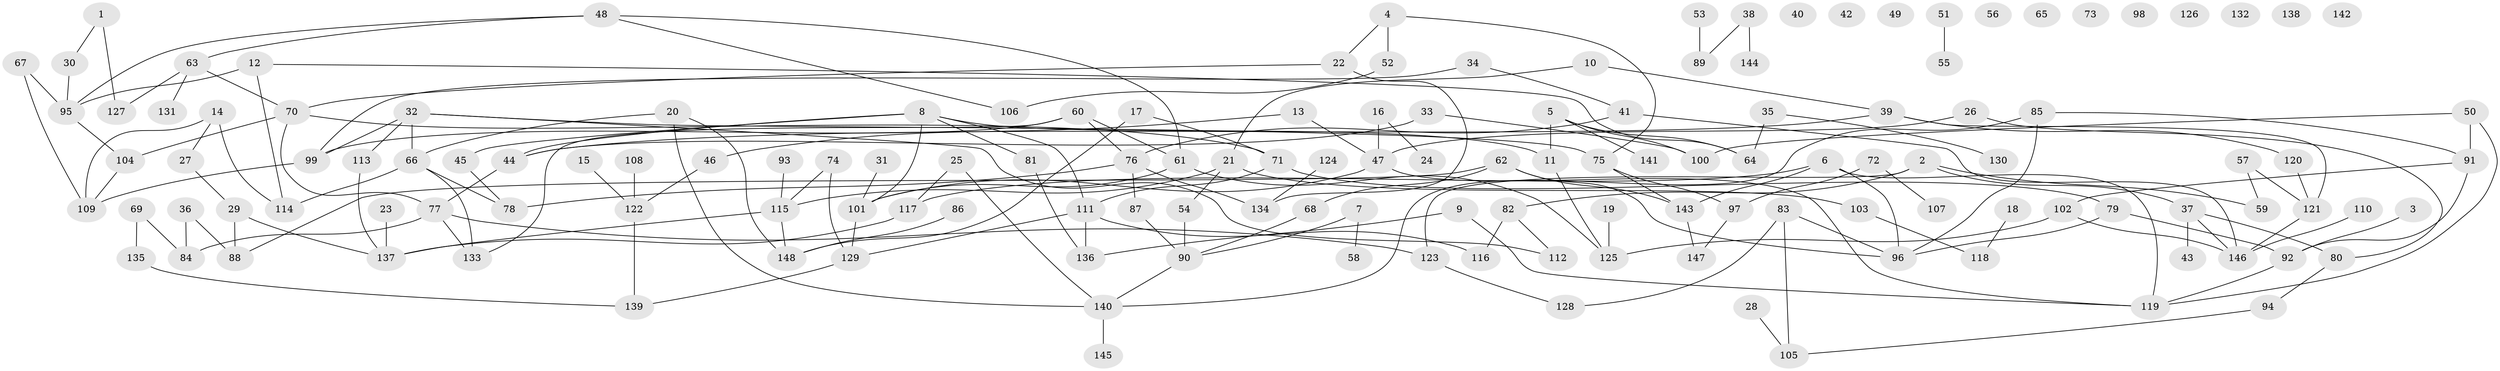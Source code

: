// Generated by graph-tools (version 1.1) at 2025/49/03/09/25 03:49:14]
// undirected, 148 vertices, 190 edges
graph export_dot {
graph [start="1"]
  node [color=gray90,style=filled];
  1;
  2;
  3;
  4;
  5;
  6;
  7;
  8;
  9;
  10;
  11;
  12;
  13;
  14;
  15;
  16;
  17;
  18;
  19;
  20;
  21;
  22;
  23;
  24;
  25;
  26;
  27;
  28;
  29;
  30;
  31;
  32;
  33;
  34;
  35;
  36;
  37;
  38;
  39;
  40;
  41;
  42;
  43;
  44;
  45;
  46;
  47;
  48;
  49;
  50;
  51;
  52;
  53;
  54;
  55;
  56;
  57;
  58;
  59;
  60;
  61;
  62;
  63;
  64;
  65;
  66;
  67;
  68;
  69;
  70;
  71;
  72;
  73;
  74;
  75;
  76;
  77;
  78;
  79;
  80;
  81;
  82;
  83;
  84;
  85;
  86;
  87;
  88;
  89;
  90;
  91;
  92;
  93;
  94;
  95;
  96;
  97;
  98;
  99;
  100;
  101;
  102;
  103;
  104;
  105;
  106;
  107;
  108;
  109;
  110;
  111;
  112;
  113;
  114;
  115;
  116;
  117;
  118;
  119;
  120;
  121;
  122;
  123;
  124;
  125;
  126;
  127;
  128;
  129;
  130;
  131;
  132;
  133;
  134;
  135;
  136;
  137;
  138;
  139;
  140;
  141;
  142;
  143;
  144;
  145;
  146;
  147;
  148;
  1 -- 30;
  1 -- 127;
  2 -- 37;
  2 -- 59;
  2 -- 82;
  2 -- 123;
  3 -- 92;
  4 -- 22;
  4 -- 52;
  4 -- 75;
  5 -- 11;
  5 -- 64;
  5 -- 100;
  5 -- 141;
  6 -- 96;
  6 -- 117;
  6 -- 119;
  6 -- 143;
  7 -- 58;
  7 -- 90;
  8 -- 11;
  8 -- 44;
  8 -- 45;
  8 -- 81;
  8 -- 101;
  8 -- 111;
  9 -- 119;
  9 -- 136;
  10 -- 21;
  10 -- 39;
  11 -- 125;
  12 -- 64;
  12 -- 95;
  12 -- 114;
  13 -- 46;
  13 -- 47;
  14 -- 27;
  14 -- 109;
  14 -- 114;
  15 -- 122;
  16 -- 24;
  16 -- 47;
  17 -- 71;
  17 -- 148;
  18 -- 118;
  19 -- 125;
  20 -- 66;
  20 -- 140;
  20 -- 148;
  21 -- 54;
  21 -- 103;
  21 -- 115;
  22 -- 70;
  22 -- 134;
  23 -- 137;
  25 -- 117;
  25 -- 140;
  26 -- 47;
  26 -- 80;
  27 -- 29;
  28 -- 105;
  29 -- 88;
  29 -- 137;
  30 -- 95;
  31 -- 101;
  32 -- 66;
  32 -- 75;
  32 -- 99;
  32 -- 112;
  32 -- 113;
  33 -- 44;
  33 -- 100;
  34 -- 41;
  34 -- 99;
  35 -- 64;
  35 -- 130;
  36 -- 84;
  36 -- 88;
  37 -- 43;
  37 -- 80;
  37 -- 146;
  38 -- 89;
  38 -- 144;
  39 -- 44;
  39 -- 120;
  39 -- 121;
  41 -- 76;
  41 -- 146;
  44 -- 77;
  45 -- 78;
  46 -- 122;
  47 -- 101;
  47 -- 119;
  48 -- 61;
  48 -- 63;
  48 -- 95;
  48 -- 106;
  50 -- 91;
  50 -- 100;
  50 -- 119;
  51 -- 55;
  52 -- 106;
  53 -- 89;
  54 -- 90;
  57 -- 59;
  57 -- 121;
  60 -- 61;
  60 -- 76;
  60 -- 99;
  60 -- 133;
  61 -- 101;
  61 -- 125;
  62 -- 68;
  62 -- 88;
  62 -- 96;
  62 -- 143;
  63 -- 70;
  63 -- 127;
  63 -- 131;
  66 -- 78;
  66 -- 114;
  66 -- 133;
  67 -- 95;
  67 -- 109;
  68 -- 90;
  69 -- 84;
  69 -- 135;
  70 -- 71;
  70 -- 77;
  70 -- 104;
  71 -- 79;
  71 -- 111;
  72 -- 97;
  72 -- 107;
  74 -- 115;
  74 -- 129;
  75 -- 97;
  75 -- 143;
  76 -- 78;
  76 -- 87;
  76 -- 134;
  77 -- 84;
  77 -- 123;
  77 -- 133;
  79 -- 92;
  79 -- 96;
  80 -- 94;
  81 -- 136;
  82 -- 112;
  82 -- 116;
  83 -- 96;
  83 -- 105;
  83 -- 128;
  85 -- 91;
  85 -- 96;
  85 -- 140;
  86 -- 148;
  87 -- 90;
  90 -- 140;
  91 -- 92;
  91 -- 102;
  92 -- 119;
  93 -- 115;
  94 -- 105;
  95 -- 104;
  97 -- 147;
  99 -- 109;
  101 -- 129;
  102 -- 125;
  102 -- 146;
  103 -- 118;
  104 -- 109;
  108 -- 122;
  110 -- 146;
  111 -- 116;
  111 -- 129;
  111 -- 136;
  113 -- 137;
  115 -- 137;
  115 -- 148;
  117 -- 137;
  120 -- 121;
  121 -- 146;
  122 -- 139;
  123 -- 128;
  124 -- 134;
  129 -- 139;
  135 -- 139;
  140 -- 145;
  143 -- 147;
}
